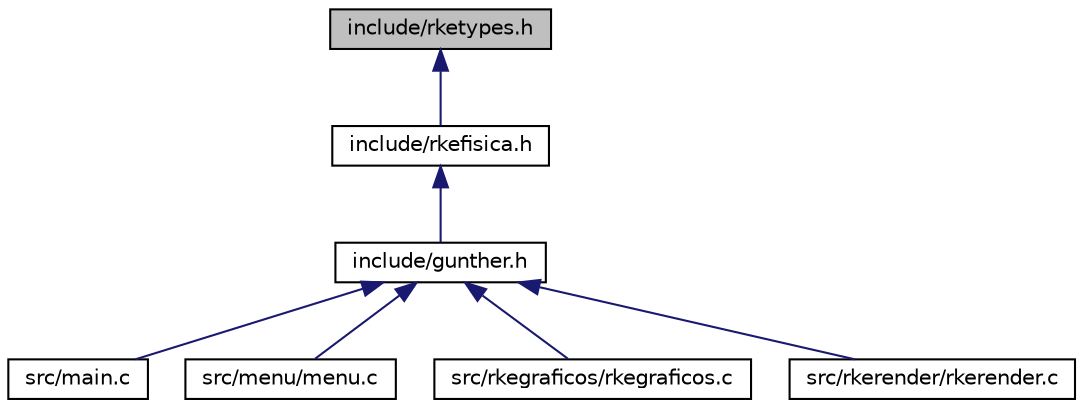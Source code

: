 digraph G
{
  edge [fontname="Helvetica",fontsize="10",labelfontname="Helvetica",labelfontsize="10"];
  node [fontname="Helvetica",fontsize="10",shape=record];
  Node1 [label="include/rketypes.h",height=0.2,width=0.4,color="black", fillcolor="grey75", style="filled" fontcolor="black"];
  Node1 -> Node2 [dir="back",color="midnightblue",fontsize="10",style="solid"];
  Node2 [label="include/rkefisica.h",height=0.2,width=0.4,color="black", fillcolor="white", style="filled",URL="$rkefisica_8h.html",tooltip="Arquivo header da biblioteca de funções físicas."];
  Node2 -> Node3 [dir="back",color="midnightblue",fontsize="10",style="solid"];
  Node3 [label="include/gunther.h",height=0.2,width=0.4,color="black", fillcolor="white", style="filled",URL="$gunther_8h.html",tooltip="Arquivo header geral do jogo."];
  Node3 -> Node4 [dir="back",color="midnightblue",fontsize="10",style="solid"];
  Node4 [label="src/main.c",height=0.2,width=0.4,color="black", fillcolor="white", style="filled",URL="$main_8c.html",tooltip="Ponto de entrada do jogo."];
  Node3 -> Node5 [dir="back",color="midnightblue",fontsize="10",style="solid"];
  Node5 [label="src/menu/menu.c",height=0.2,width=0.4,color="black", fillcolor="white", style="filled",URL="$menu_8c.html",tooltip="Implementação do menu principal."];
  Node3 -> Node6 [dir="back",color="midnightblue",fontsize="10",style="solid"];
  Node6 [label="src/rkegraficos/rkegraficos.c",height=0.2,width=0.4,color="black", fillcolor="white", style="filled",URL="$rkegraficos_8c.html",tooltip="Utilitários gráficos."];
  Node3 -> Node7 [dir="back",color="midnightblue",fontsize="10",style="solid"];
  Node7 [label="src/rkerender/rkerender.c",height=0.2,width=0.4,color="black", fillcolor="white", style="filled",URL="$rkerender_8c.html",tooltip="Renderizador de fases."];
}
